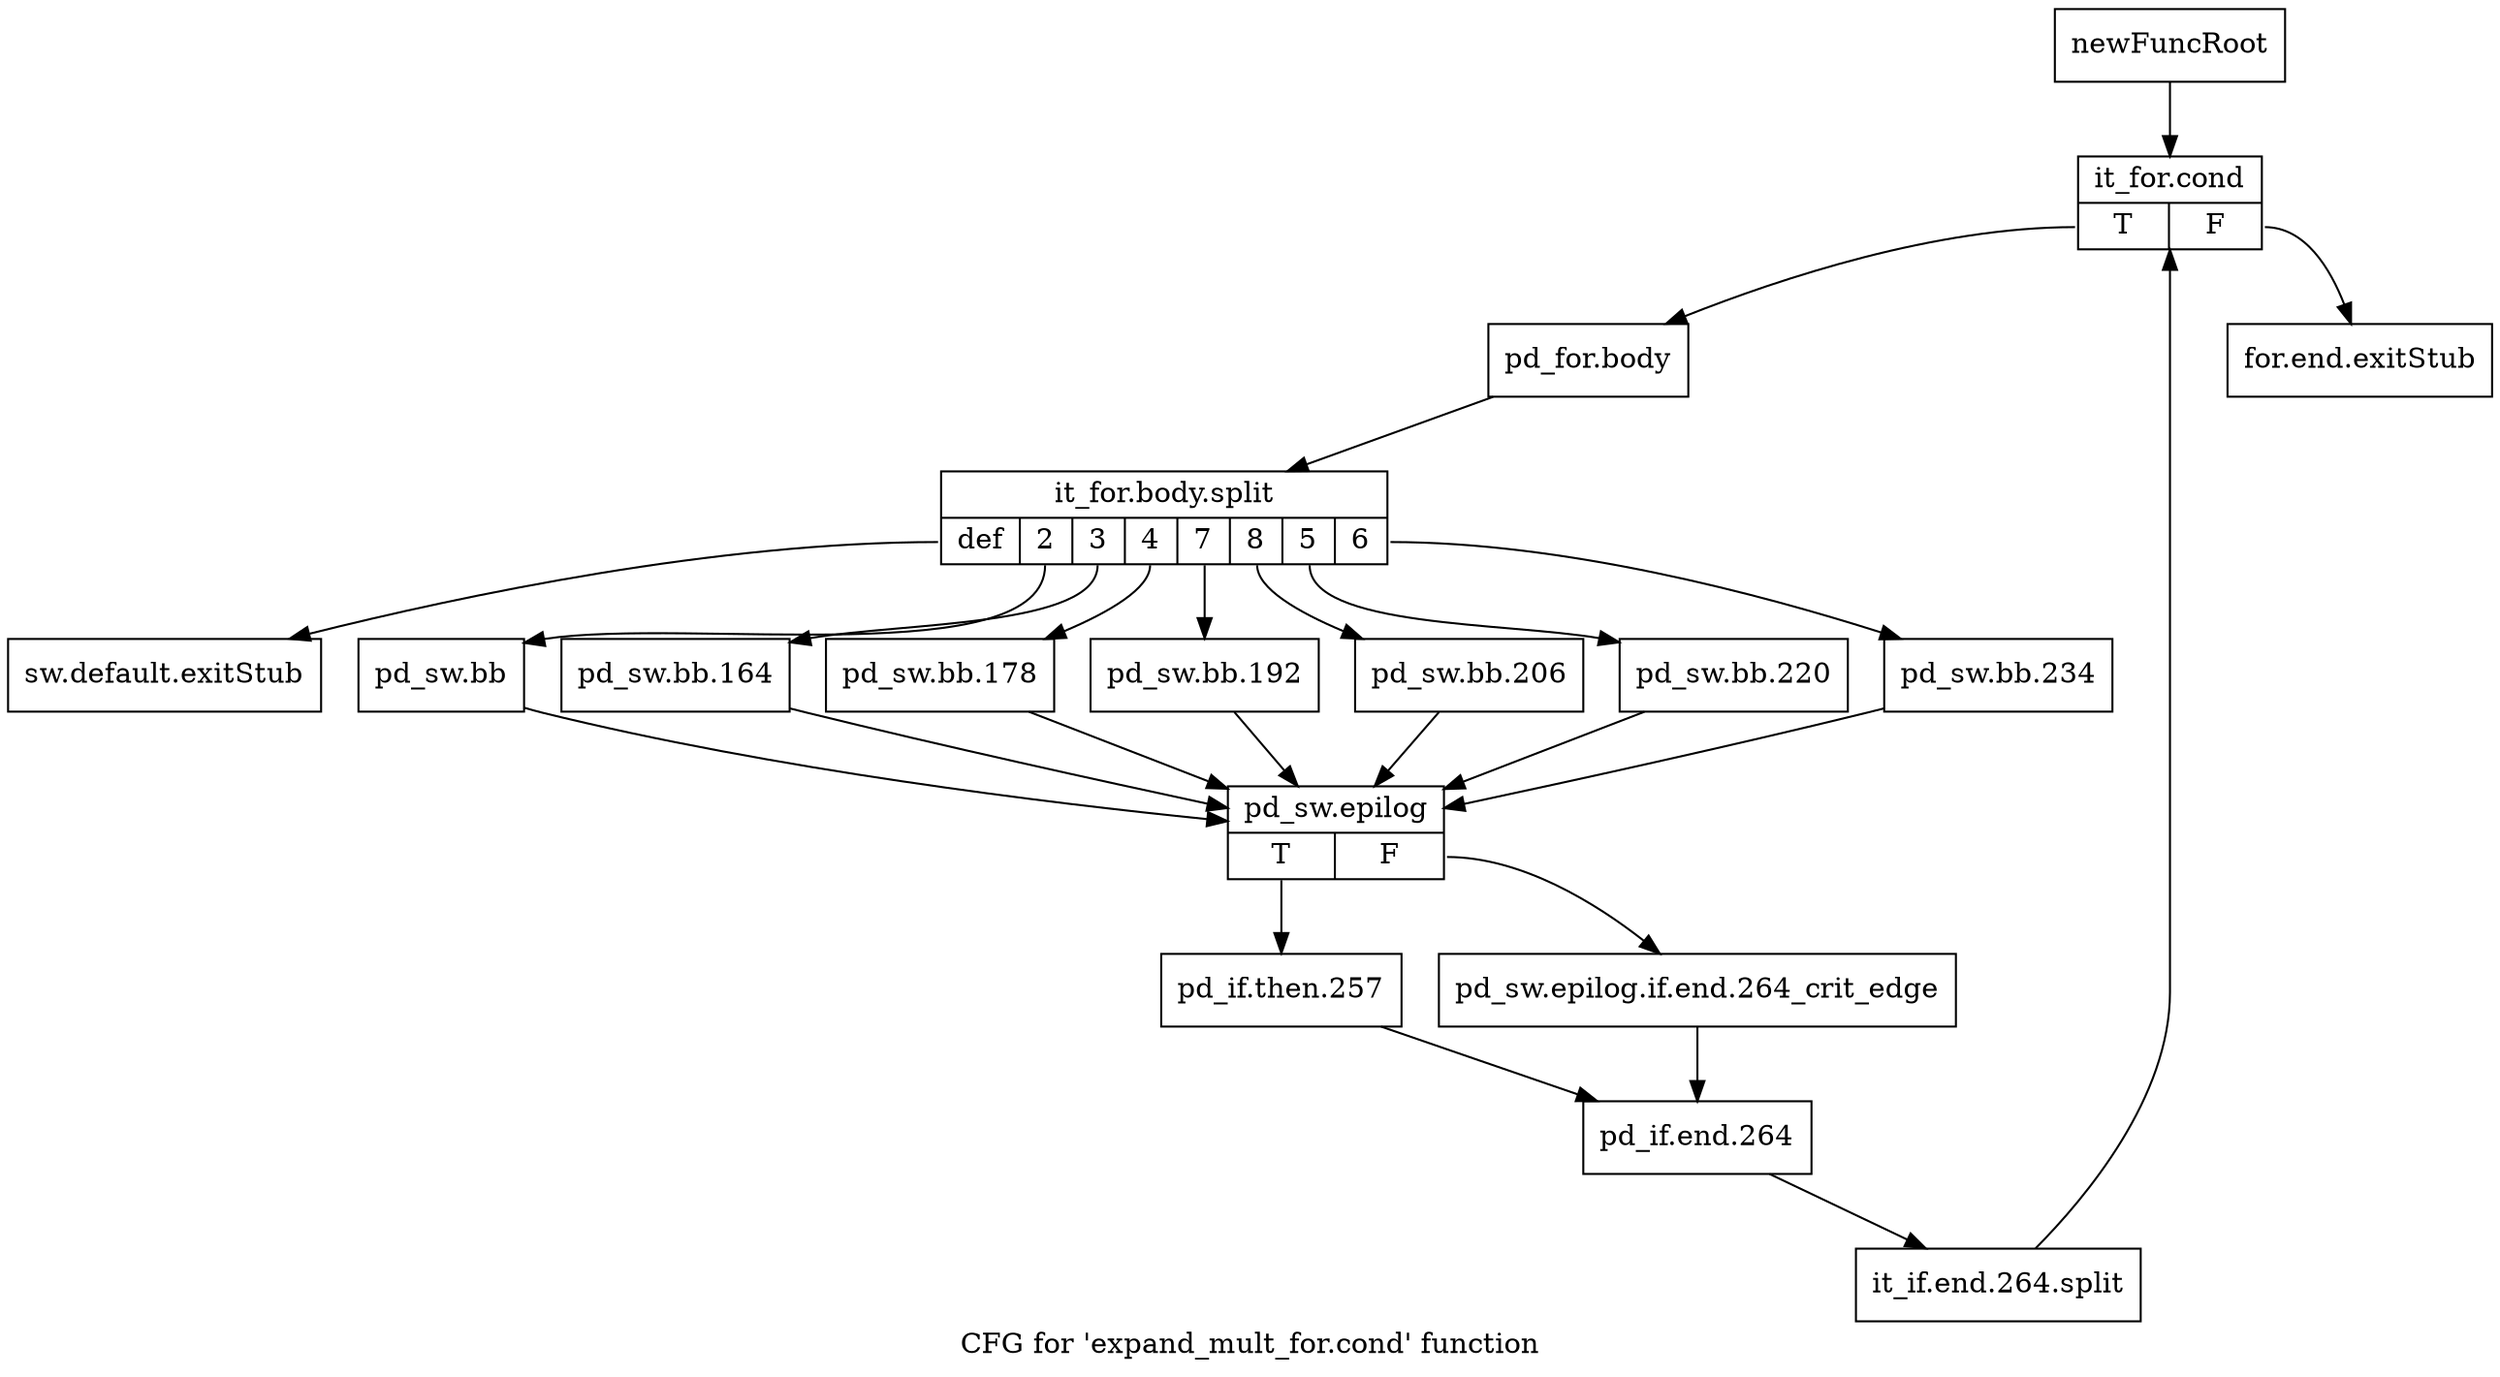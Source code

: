 digraph "CFG for 'expand_mult_for.cond' function" {
	label="CFG for 'expand_mult_for.cond' function";

	Node0xad24de0 [shape=record,label="{newFuncRoot}"];
	Node0xad24de0 -> Node0xad24ed0;
	Node0xad24e30 [shape=record,label="{for.end.exitStub}"];
	Node0xad24e80 [shape=record,label="{sw.default.exitStub}"];
	Node0xad24ed0 [shape=record,label="{it_for.cond|{<s0>T|<s1>F}}"];
	Node0xad24ed0:s0 -> Node0xad24f20;
	Node0xad24ed0:s1 -> Node0xad24e30;
	Node0xad24f20 [shape=record,label="{pd_for.body}"];
	Node0xad24f20 -> Node0xdc22c80;
	Node0xdc22c80 [shape=record,label="{it_for.body.split|{<s0>def|<s1>2|<s2>3|<s3>4|<s4>7|<s5>8|<s6>5|<s7>6}}"];
	Node0xdc22c80:s0 -> Node0xad24e80;
	Node0xdc22c80:s1 -> Node0xad25150;
	Node0xdc22c80:s2 -> Node0xad25100;
	Node0xdc22c80:s3 -> Node0xad250b0;
	Node0xdc22c80:s4 -> Node0xad25060;
	Node0xdc22c80:s5 -> Node0xad25010;
	Node0xdc22c80:s6 -> Node0xad24fc0;
	Node0xdc22c80:s7 -> Node0xad24f70;
	Node0xad24f70 [shape=record,label="{pd_sw.bb.234}"];
	Node0xad24f70 -> Node0xad251a0;
	Node0xad24fc0 [shape=record,label="{pd_sw.bb.220}"];
	Node0xad24fc0 -> Node0xad251a0;
	Node0xad25010 [shape=record,label="{pd_sw.bb.206}"];
	Node0xad25010 -> Node0xad251a0;
	Node0xad25060 [shape=record,label="{pd_sw.bb.192}"];
	Node0xad25060 -> Node0xad251a0;
	Node0xad250b0 [shape=record,label="{pd_sw.bb.178}"];
	Node0xad250b0 -> Node0xad251a0;
	Node0xad25100 [shape=record,label="{pd_sw.bb.164}"];
	Node0xad25100 -> Node0xad251a0;
	Node0xad25150 [shape=record,label="{pd_sw.bb}"];
	Node0xad25150 -> Node0xad251a0;
	Node0xad251a0 [shape=record,label="{pd_sw.epilog|{<s0>T|<s1>F}}"];
	Node0xad251a0:s0 -> Node0xad25240;
	Node0xad251a0:s1 -> Node0xad251f0;
	Node0xad251f0 [shape=record,label="{pd_sw.epilog.if.end.264_crit_edge}"];
	Node0xad251f0 -> Node0xad25290;
	Node0xad25240 [shape=record,label="{pd_if.then.257}"];
	Node0xad25240 -> Node0xad25290;
	Node0xad25290 [shape=record,label="{pd_if.end.264}"];
	Node0xad25290 -> Node0xdc228b0;
	Node0xdc228b0 [shape=record,label="{it_if.end.264.split}"];
	Node0xdc228b0 -> Node0xad24ed0;
}
